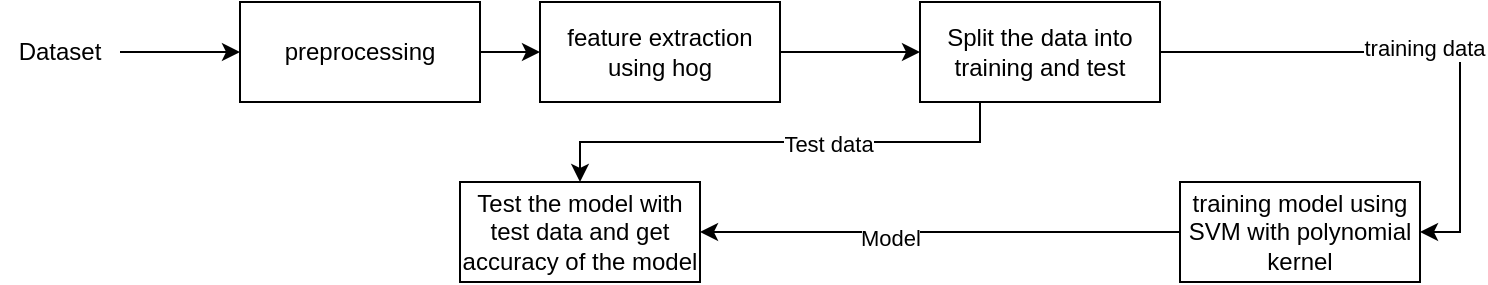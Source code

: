 <mxfile version="21.3.2" type="device">
  <diagram name="Page-1" id="2YBvvXClWsGukQMizWep">
    <mxGraphModel dx="1050" dy="491" grid="1" gridSize="10" guides="1" tooltips="1" connect="1" arrows="1" fold="1" page="1" pageScale="1" pageWidth="850" pageHeight="1100" math="0" shadow="0">
      <root>
        <mxCell id="0" />
        <mxCell id="1" parent="0" />
        <mxCell id="x7KdMwcXyBzBJB-gd3Vs-5" style="edgeStyle=orthogonalEdgeStyle;rounded=0;orthogonalLoop=1;jettySize=auto;html=1;entryX=0;entryY=0.5;entryDx=0;entryDy=0;" edge="1" parent="1" source="x7KdMwcXyBzBJB-gd3Vs-1" target="x7KdMwcXyBzBJB-gd3Vs-4">
          <mxGeometry relative="1" as="geometry" />
        </mxCell>
        <mxCell id="x7KdMwcXyBzBJB-gd3Vs-1" value="preprocessing" style="rounded=0;whiteSpace=wrap;html=1;" vertex="1" parent="1">
          <mxGeometry x="170" y="150" width="120" height="50" as="geometry" />
        </mxCell>
        <mxCell id="x7KdMwcXyBzBJB-gd3Vs-3" style="edgeStyle=orthogonalEdgeStyle;rounded=0;orthogonalLoop=1;jettySize=auto;html=1;entryX=0;entryY=0.5;entryDx=0;entryDy=0;" edge="1" parent="1" source="x7KdMwcXyBzBJB-gd3Vs-2" target="x7KdMwcXyBzBJB-gd3Vs-1">
          <mxGeometry relative="1" as="geometry" />
        </mxCell>
        <mxCell id="x7KdMwcXyBzBJB-gd3Vs-2" value="Dataset" style="text;html=1;strokeColor=none;fillColor=none;align=center;verticalAlign=middle;whiteSpace=wrap;rounded=0;" vertex="1" parent="1">
          <mxGeometry x="50" y="160" width="60" height="30" as="geometry" />
        </mxCell>
        <mxCell id="x7KdMwcXyBzBJB-gd3Vs-21" style="edgeStyle=orthogonalEdgeStyle;rounded=0;orthogonalLoop=1;jettySize=auto;html=1;entryX=0;entryY=0.5;entryDx=0;entryDy=0;" edge="1" parent="1" source="x7KdMwcXyBzBJB-gd3Vs-4" target="x7KdMwcXyBzBJB-gd3Vs-12">
          <mxGeometry relative="1" as="geometry" />
        </mxCell>
        <mxCell id="x7KdMwcXyBzBJB-gd3Vs-4" value="feature extraction using hog" style="rounded=0;whiteSpace=wrap;html=1;" vertex="1" parent="1">
          <mxGeometry x="320" y="150" width="120" height="50" as="geometry" />
        </mxCell>
        <mxCell id="x7KdMwcXyBzBJB-gd3Vs-17" style="edgeStyle=orthogonalEdgeStyle;rounded=0;orthogonalLoop=1;jettySize=auto;html=1;" edge="1" parent="1" source="x7KdMwcXyBzBJB-gd3Vs-8" target="x7KdMwcXyBzBJB-gd3Vs-10">
          <mxGeometry relative="1" as="geometry">
            <Array as="points">
              <mxPoint x="520" y="265" />
              <mxPoint x="520" y="265" />
            </Array>
          </mxGeometry>
        </mxCell>
        <mxCell id="x7KdMwcXyBzBJB-gd3Vs-18" value="Model" style="edgeLabel;html=1;align=center;verticalAlign=middle;resizable=0;points=[];" vertex="1" connectable="0" parent="x7KdMwcXyBzBJB-gd3Vs-17">
          <mxGeometry x="0.21" y="3" relative="1" as="geometry">
            <mxPoint as="offset" />
          </mxGeometry>
        </mxCell>
        <mxCell id="x7KdMwcXyBzBJB-gd3Vs-8" value="training model using SVM with polynomial kernel" style="rounded=0;whiteSpace=wrap;html=1;" vertex="1" parent="1">
          <mxGeometry x="640" y="240" width="120" height="50" as="geometry" />
        </mxCell>
        <mxCell id="x7KdMwcXyBzBJB-gd3Vs-10" value="Test the model with test data and get accuracy of the model" style="rounded=0;whiteSpace=wrap;html=1;" vertex="1" parent="1">
          <mxGeometry x="280" y="240" width="120" height="50" as="geometry" />
        </mxCell>
        <mxCell id="x7KdMwcXyBzBJB-gd3Vs-13" style="edgeStyle=orthogonalEdgeStyle;rounded=0;orthogonalLoop=1;jettySize=auto;html=1;entryX=1;entryY=0.5;entryDx=0;entryDy=0;" edge="1" parent="1" source="x7KdMwcXyBzBJB-gd3Vs-12" target="x7KdMwcXyBzBJB-gd3Vs-8">
          <mxGeometry relative="1" as="geometry" />
        </mxCell>
        <mxCell id="x7KdMwcXyBzBJB-gd3Vs-14" value="training data" style="edgeLabel;html=1;align=center;verticalAlign=middle;resizable=0;points=[];" vertex="1" connectable="0" parent="x7KdMwcXyBzBJB-gd3Vs-13">
          <mxGeometry x="0.016" y="2" relative="1" as="geometry">
            <mxPoint as="offset" />
          </mxGeometry>
        </mxCell>
        <mxCell id="x7KdMwcXyBzBJB-gd3Vs-15" style="edgeStyle=orthogonalEdgeStyle;rounded=0;orthogonalLoop=1;jettySize=auto;html=1;exitX=0.25;exitY=1;exitDx=0;exitDy=0;" edge="1" parent="1" source="x7KdMwcXyBzBJB-gd3Vs-12" target="x7KdMwcXyBzBJB-gd3Vs-10">
          <mxGeometry relative="1" as="geometry" />
        </mxCell>
        <mxCell id="x7KdMwcXyBzBJB-gd3Vs-16" value="Test data" style="edgeLabel;html=1;align=center;verticalAlign=middle;resizable=0;points=[];" vertex="1" connectable="0" parent="x7KdMwcXyBzBJB-gd3Vs-15">
          <mxGeometry x="-0.199" y="1" relative="1" as="geometry">
            <mxPoint as="offset" />
          </mxGeometry>
        </mxCell>
        <mxCell id="x7KdMwcXyBzBJB-gd3Vs-12" value="Split the data into training and test" style="rounded=0;whiteSpace=wrap;html=1;" vertex="1" parent="1">
          <mxGeometry x="510" y="150" width="120" height="50" as="geometry" />
        </mxCell>
      </root>
    </mxGraphModel>
  </diagram>
</mxfile>
